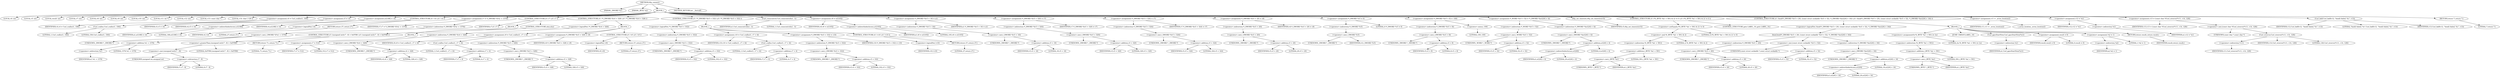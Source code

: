 digraph tftp_connect {  
"1000112" [label = "(METHOD,tftp_connect)" ]
"1000113" [label = "(PARAM,_DWORD *a1)" ]
"1000114" [label = "(PARAM,_BYTE *a2)" ]
"1000115" [label = "(BLOCK,,)" ]
"1000116" [label = "(LOCAL,v4: int)" ]
"1000117" [label = "(LOCAL,v5: int)" ]
"1000118" [label = "(LOCAL,result: int)" ]
"1000119" [label = "(LOCAL,v7: int)" ]
"1000120" [label = "(LOCAL,v8: int)" ]
"1000121" [label = "(LOCAL,v9: int)" ]
"1000122" [label = "(LOCAL,v10: int)" ]
"1000123" [label = "(LOCAL,v11: int *)" ]
"1000124" [label = "(LOCAL,v12: int)" ]
"1000125" [label = "(LOCAL,v13: const char *)" ]
"1000126" [label = "(LOCAL,v14: char [ 128 ])" ]
"1000127" [label = "(<operator>.assignment,v4 = Curl_ccalloc(1, 336))" ]
"1000128" [label = "(IDENTIFIER,v4,v4 = Curl_ccalloc(1, 336))" ]
"1000129" [label = "(Curl_ccalloc,Curl_ccalloc(1, 336))" ]
"1000130" [label = "(LITERAL,1,Curl_ccalloc(1, 336))" ]
"1000131" [label = "(LITERAL,336,Curl_ccalloc(1, 336))" ]
"1000132" [label = "(<operator>.assignment,v5 = v4)" ]
"1000133" [label = "(IDENTIFIER,v5,v5 = v4)" ]
"1000134" [label = "(IDENTIFIER,v4,v5 = v4)" ]
"1000135" [label = "(<operator>.assignment,a1[188] = v4)" ]
"1000136" [label = "(<operator>.indirectIndexAccess,a1[188])" ]
"1000137" [label = "(IDENTIFIER,a1,a1[188] = v4)" ]
"1000138" [label = "(LITERAL,188,a1[188] = v4)" ]
"1000139" [label = "(IDENTIFIER,v4,a1[188] = v4)" ]
"1000140" [label = "(CONTROL_STRUCTURE,if ( !v4 ),if ( !v4 ))" ]
"1000141" [label = "(<operator>.logicalNot,!v4)" ]
"1000142" [label = "(IDENTIFIER,v4,!v4)" ]
"1000143" [label = "(RETURN,return 27;,return 27;)" ]
"1000144" [label = "(LITERAL,27,return 27;)" ]
"1000145" [label = "(<operator>.assignment,v7 = *(_DWORD *)(*a1 + 1576))" ]
"1000146" [label = "(IDENTIFIER,v7,v7 = *(_DWORD *)(*a1 + 1576))" ]
"1000147" [label = "(<operator>.indirection,*(_DWORD *)(*a1 + 1576))" ]
"1000148" [label = "(<operator>.cast,(_DWORD *)(*a1 + 1576))" ]
"1000149" [label = "(UNKNOWN,_DWORD *,_DWORD *)" ]
"1000150" [label = "(<operator>.addition,*a1 + 1576)" ]
"1000151" [label = "(<operator>.indirection,*a1)" ]
"1000152" [label = "(IDENTIFIER,a1,*a1 + 1576)" ]
"1000153" [label = "(LITERAL,1576,*a1 + 1576)" ]
"1000154" [label = "(CONTROL_STRUCTURE,if ( v7 ),if ( v7 ))" ]
"1000155" [label = "(IDENTIFIER,v7,if ( v7 ))" ]
"1000156" [label = "(BLOCK,,)" ]
"1000157" [label = "(CONTROL_STRUCTURE,if ( (unsigned int)(v7 - 8) > 0xFFB0 ),if ( (unsigned int)(v7 - 8) > 0xFFB0 ))" ]
"1000158" [label = "(<operator>.greaterThan,(unsigned int)(v7 - 8) > 0xFFB0)" ]
"1000159" [label = "(<operator>.cast,(unsigned int)(v7 - 8))" ]
"1000160" [label = "(UNKNOWN,unsigned int,unsigned int)" ]
"1000161" [label = "(<operator>.subtraction,v7 - 8)" ]
"1000162" [label = "(IDENTIFIER,v7,v7 - 8)" ]
"1000163" [label = "(LITERAL,8,v7 - 8)" ]
"1000164" [label = "(LITERAL,0xFFB0,(unsigned int)(v7 - 8) > 0xFFB0)" ]
"1000165" [label = "(RETURN,return 71;,return 71;)" ]
"1000166" [label = "(LITERAL,71,return 71;)" ]
"1000167" [label = "(CONTROL_STRUCTURE,else,else)" ]
"1000168" [label = "(BLOCK,,)" ]
"1000169" [label = "(<operator>.assignment,v7 = 512)" ]
"1000170" [label = "(IDENTIFIER,v7,v7 = 512)" ]
"1000171" [label = "(LITERAL,512,v7 = 512)" ]
"1000172" [label = "(CONTROL_STRUCTURE,if ( !*(_DWORD *)(v4 + 328) ),if ( !*(_DWORD *)(v4 + 328) ))" ]
"1000173" [label = "(<operator>.logicalNot,!*(_DWORD *)(v4 + 328))" ]
"1000174" [label = "(<operator>.indirection,*(_DWORD *)(v4 + 328))" ]
"1000175" [label = "(<operator>.cast,(_DWORD *)(v4 + 328))" ]
"1000176" [label = "(UNKNOWN,_DWORD *,_DWORD *)" ]
"1000177" [label = "(<operator>.addition,v4 + 328)" ]
"1000178" [label = "(IDENTIFIER,v4,v4 + 328)" ]
"1000179" [label = "(LITERAL,328,v4 + 328)" ]
"1000180" [label = "(BLOCK,,)" ]
"1000181" [label = "(<operator>.assignment,v9 = Curl_ccalloc(1, v7 + 4))" ]
"1000182" [label = "(IDENTIFIER,v9,v9 = Curl_ccalloc(1, v7 + 4))" ]
"1000183" [label = "(Curl_ccalloc,Curl_ccalloc(1, v7 + 4))" ]
"1000184" [label = "(LITERAL,1,Curl_ccalloc(1, v7 + 4))" ]
"1000185" [label = "(<operator>.addition,v7 + 4)" ]
"1000186" [label = "(IDENTIFIER,v7,v7 + 4)" ]
"1000187" [label = "(LITERAL,4,v7 + 4)" ]
"1000188" [label = "(<operator>.assignment,*(_DWORD *)(v5 + 328) = v9)" ]
"1000189" [label = "(<operator>.indirection,*(_DWORD *)(v5 + 328))" ]
"1000190" [label = "(<operator>.cast,(_DWORD *)(v5 + 328))" ]
"1000191" [label = "(UNKNOWN,_DWORD *,_DWORD *)" ]
"1000192" [label = "(<operator>.addition,v5 + 328)" ]
"1000193" [label = "(IDENTIFIER,v5,v5 + 328)" ]
"1000194" [label = "(LITERAL,328,v5 + 328)" ]
"1000195" [label = "(IDENTIFIER,v9,*(_DWORD *)(v5 + 328) = v9)" ]
"1000196" [label = "(CONTROL_STRUCTURE,if ( !v9 ),if ( !v9 ))" ]
"1000197" [label = "(<operator>.logicalNot,!v9)" ]
"1000198" [label = "(IDENTIFIER,v9,!v9)" ]
"1000199" [label = "(RETURN,return 27;,return 27;)" ]
"1000200" [label = "(LITERAL,27,return 27;)" ]
"1000201" [label = "(CONTROL_STRUCTURE,if ( !*(_DWORD *)(v5 + 332) ),if ( !*(_DWORD *)(v5 + 332) ))" ]
"1000202" [label = "(<operator>.logicalNot,!*(_DWORD *)(v5 + 332))" ]
"1000203" [label = "(<operator>.indirection,*(_DWORD *)(v5 + 332))" ]
"1000204" [label = "(<operator>.cast,(_DWORD *)(v5 + 332))" ]
"1000205" [label = "(UNKNOWN,_DWORD *,_DWORD *)" ]
"1000206" [label = "(<operator>.addition,v5 + 332)" ]
"1000207" [label = "(IDENTIFIER,v5,v5 + 332)" ]
"1000208" [label = "(LITERAL,332,v5 + 332)" ]
"1000209" [label = "(BLOCK,,)" ]
"1000210" [label = "(<operator>.assignment,v10 = Curl_ccalloc(1, v7 + 4))" ]
"1000211" [label = "(IDENTIFIER,v10,v10 = Curl_ccalloc(1, v7 + 4))" ]
"1000212" [label = "(Curl_ccalloc,Curl_ccalloc(1, v7 + 4))" ]
"1000213" [label = "(LITERAL,1,Curl_ccalloc(1, v7 + 4))" ]
"1000214" [label = "(<operator>.addition,v7 + 4)" ]
"1000215" [label = "(IDENTIFIER,v7,v7 + 4)" ]
"1000216" [label = "(LITERAL,4,v7 + 4)" ]
"1000217" [label = "(<operator>.assignment,*(_DWORD *)(v5 + 332) = v10)" ]
"1000218" [label = "(<operator>.indirection,*(_DWORD *)(v5 + 332))" ]
"1000219" [label = "(<operator>.cast,(_DWORD *)(v5 + 332))" ]
"1000220" [label = "(UNKNOWN,_DWORD *,_DWORD *)" ]
"1000221" [label = "(<operator>.addition,v5 + 332)" ]
"1000222" [label = "(IDENTIFIER,v5,v5 + 332)" ]
"1000223" [label = "(LITERAL,332,v5 + 332)" ]
"1000224" [label = "(IDENTIFIER,v10,*(_DWORD *)(v5 + 332) = v10)" ]
"1000225" [label = "(CONTROL_STRUCTURE,if ( !v10 ),if ( !v10 ))" ]
"1000226" [label = "(<operator>.logicalNot,!v10)" ]
"1000227" [label = "(IDENTIFIER,v10,!v10)" ]
"1000228" [label = "(RETURN,return 27;,return 27;)" ]
"1000229" [label = "(LITERAL,27,return 27;)" ]
"1000230" [label = "(Curl_conncontrol,Curl_conncontrol(a1, 1))" ]
"1000231" [label = "(IDENTIFIER,a1,Curl_conncontrol(a1, 1))" ]
"1000232" [label = "(LITERAL,1,Curl_conncontrol(a1, 1))" ]
"1000233" [label = "(<operator>.assignment,v8 = a1[105])" ]
"1000234" [label = "(IDENTIFIER,v8,v8 = a1[105])" ]
"1000235" [label = "(<operator>.indirectIndexAccess,a1[105])" ]
"1000236" [label = "(IDENTIFIER,a1,v8 = a1[105])" ]
"1000237" [label = "(LITERAL,105,v8 = a1[105])" ]
"1000238" [label = "(<operator>.assignment,*(_DWORD *)(v5 + 16) = a1)" ]
"1000239" [label = "(<operator>.indirection,*(_DWORD *)(v5 + 16))" ]
"1000240" [label = "(<operator>.cast,(_DWORD *)(v5 + 16))" ]
"1000241" [label = "(UNKNOWN,_DWORD *,_DWORD *)" ]
"1000242" [label = "(<operator>.addition,v5 + 16)" ]
"1000243" [label = "(IDENTIFIER,v5,v5 + 16)" ]
"1000244" [label = "(LITERAL,16,v5 + 16)" ]
"1000245" [label = "(IDENTIFIER,a1,*(_DWORD *)(v5 + 16) = a1)" ]
"1000246" [label = "(<operator>.assignment,*(_DWORD *)(v5 + 320) = v7)" ]
"1000247" [label = "(<operator>.indirection,*(_DWORD *)(v5 + 320))" ]
"1000248" [label = "(<operator>.cast,(_DWORD *)(v5 + 320))" ]
"1000249" [label = "(UNKNOWN,_DWORD *,_DWORD *)" ]
"1000250" [label = "(<operator>.addition,v5 + 320)" ]
"1000251" [label = "(IDENTIFIER,v5,v5 + 320)" ]
"1000252" [label = "(LITERAL,320,v5 + 320)" ]
"1000253" [label = "(IDENTIFIER,v7,*(_DWORD *)(v5 + 320) = v7)" ]
"1000254" [label = "(<operator>.assignment,*(_DWORD *)(v5 + 324) = v7)" ]
"1000255" [label = "(<operator>.indirection,*(_DWORD *)(v5 + 324))" ]
"1000256" [label = "(<operator>.cast,(_DWORD *)(v5 + 324))" ]
"1000257" [label = "(UNKNOWN,_DWORD *,_DWORD *)" ]
"1000258" [label = "(<operator>.addition,v5 + 324)" ]
"1000259" [label = "(IDENTIFIER,v5,v5 + 324)" ]
"1000260" [label = "(LITERAL,324,v5 + 324)" ]
"1000261" [label = "(IDENTIFIER,v7,*(_DWORD *)(v5 + 324) = v7)" ]
"1000262" [label = "(<operator>.assignment,*(_DWORD *)(v5 + 20) = v8)" ]
"1000263" [label = "(<operator>.indirection,*(_DWORD *)(v5 + 20))" ]
"1000264" [label = "(<operator>.cast,(_DWORD *)(v5 + 20))" ]
"1000265" [label = "(UNKNOWN,_DWORD *,_DWORD *)" ]
"1000266" [label = "(<operator>.addition,v5 + 20)" ]
"1000267" [label = "(IDENTIFIER,v5,v5 + 20)" ]
"1000268" [label = "(LITERAL,20,v5 + 20)" ]
"1000269" [label = "(IDENTIFIER,v8,*(_DWORD *)(v5 + 20) = v8)" ]
"1000270" [label = "(<operator>.assignment,*(_DWORD *)v5 = 0)" ]
"1000271" [label = "(<operator>.indirection,*(_DWORD *)v5)" ]
"1000272" [label = "(<operator>.cast,(_DWORD *)v5)" ]
"1000273" [label = "(UNKNOWN,_DWORD *,_DWORD *)" ]
"1000274" [label = "(IDENTIFIER,v5,(_DWORD *)v5)" ]
"1000275" [label = "(LITERAL,0,*(_DWORD *)v5 = 0)" ]
"1000276" [label = "(<operator>.assignment,*(_DWORD *)(v5 + 8) = -100)" ]
"1000277" [label = "(<operator>.indirection,*(_DWORD *)(v5 + 8))" ]
"1000278" [label = "(<operator>.cast,(_DWORD *)(v5 + 8))" ]
"1000279" [label = "(UNKNOWN,_DWORD *,_DWORD *)" ]
"1000280" [label = "(<operator>.addition,v5 + 8)" ]
"1000281" [label = "(IDENTIFIER,v5,v5 + 8)" ]
"1000282" [label = "(LITERAL,8,v5 + 8)" ]
"1000283" [label = "(<operator>.minus,-100)" ]
"1000284" [label = "(LITERAL,100,-100)" ]
"1000285" [label = "(<operator>.assignment,*(_WORD *)(v5 + 52) = *(_DWORD *)(a1[20] + 4))" ]
"1000286" [label = "(<operator>.indirection,*(_WORD *)(v5 + 52))" ]
"1000287" [label = "(<operator>.cast,(_WORD *)(v5 + 52))" ]
"1000288" [label = "(UNKNOWN,_WORD *,_WORD *)" ]
"1000289" [label = "(<operator>.addition,v5 + 52)" ]
"1000290" [label = "(IDENTIFIER,v5,v5 + 52)" ]
"1000291" [label = "(LITERAL,52,v5 + 52)" ]
"1000292" [label = "(<operator>.indirection,*(_DWORD *)(a1[20] + 4))" ]
"1000293" [label = "(<operator>.cast,(_DWORD *)(a1[20] + 4))" ]
"1000294" [label = "(UNKNOWN,_DWORD *,_DWORD *)" ]
"1000295" [label = "(<operator>.addition,a1[20] + 4)" ]
"1000296" [label = "(<operator>.indirectIndexAccess,a1[20])" ]
"1000297" [label = "(IDENTIFIER,a1,a1[20] + 4)" ]
"1000298" [label = "(LITERAL,20,a1[20] + 4)" ]
"1000299" [label = "(LITERAL,4,a1[20] + 4)" ]
"1000300" [label = "(tftp_set_timeouts,tftp_set_timeouts(v5))" ]
"1000301" [label = "(IDENTIFIER,v5,tftp_set_timeouts(v5))" ]
"1000302" [label = "(CONTROL_STRUCTURE,if ( (*((_BYTE *)a1 + 591) & 2) != 0 ),if ( (*((_BYTE *)a1 + 591) & 2) != 0 ))" ]
"1000303" [label = "(<operator>.notEquals,(*((_BYTE *)a1 + 591) & 2) != 0)" ]
"1000304" [label = "(<operator>.and,*((_BYTE *)a1 + 591) & 2)" ]
"1000305" [label = "(<operator>.indirection,*((_BYTE *)a1 + 591))" ]
"1000306" [label = "(<operator>.addition,(_BYTE *)a1 + 591)" ]
"1000307" [label = "(<operator>.cast,(_BYTE *)a1)" ]
"1000308" [label = "(UNKNOWN,_BYTE *,_BYTE *)" ]
"1000309" [label = "(IDENTIFIER,a1,(_BYTE *)a1)" ]
"1000310" [label = "(LITERAL,591,(_BYTE *)a1 + 591)" ]
"1000311" [label = "(LITERAL,2,*((_BYTE *)a1 + 591) & 2)" ]
"1000312" [label = "(LITERAL,0,(*((_BYTE *)a1 + 591) & 2) != 0)" ]
"1000313" [label = "(CONTROL_STRUCTURE,goto LABEL_10;,goto LABEL_10;)" ]
"1000314" [label = "(CONTROL_STRUCTURE,if ( !bind(*(_DWORD *)(v5 + 20), (const struct sockaddr *)(v5 + 52), *(_DWORD *)(a1[20] + 16)) ),if ( !bind(*(_DWORD *)(v5 + 20), (const struct sockaddr *)(v5 + 52), *(_DWORD *)(a1[20] + 16)) ))" ]
"1000315" [label = "(<operator>.logicalNot,!bind(*(_DWORD *)(v5 + 20), (const struct sockaddr *)(v5 + 52), *(_DWORD *)(a1[20] + 16)))" ]
"1000316" [label = "(bind,bind(*(_DWORD *)(v5 + 20), (const struct sockaddr *)(v5 + 52), *(_DWORD *)(a1[20] + 16)))" ]
"1000317" [label = "(<operator>.indirection,*(_DWORD *)(v5 + 20))" ]
"1000318" [label = "(<operator>.cast,(_DWORD *)(v5 + 20))" ]
"1000319" [label = "(UNKNOWN,_DWORD *,_DWORD *)" ]
"1000320" [label = "(<operator>.addition,v5 + 20)" ]
"1000321" [label = "(IDENTIFIER,v5,v5 + 20)" ]
"1000322" [label = "(LITERAL,20,v5 + 20)" ]
"1000323" [label = "(<operator>.cast,(const struct sockaddr *)(v5 + 52))" ]
"1000324" [label = "(UNKNOWN,const struct sockaddr *,const struct sockaddr *)" ]
"1000325" [label = "(<operator>.addition,v5 + 52)" ]
"1000326" [label = "(IDENTIFIER,v5,v5 + 52)" ]
"1000327" [label = "(LITERAL,52,v5 + 52)" ]
"1000328" [label = "(<operator>.indirection,*(_DWORD *)(a1[20] + 16))" ]
"1000329" [label = "(<operator>.cast,(_DWORD *)(a1[20] + 16))" ]
"1000330" [label = "(UNKNOWN,_DWORD *,_DWORD *)" ]
"1000331" [label = "(<operator>.addition,a1[20] + 16)" ]
"1000332" [label = "(<operator>.indirectIndexAccess,a1[20])" ]
"1000333" [label = "(IDENTIFIER,a1,a1[20] + 16)" ]
"1000334" [label = "(LITERAL,20,a1[20] + 16)" ]
"1000335" [label = "(LITERAL,16,a1[20] + 16)" ]
"1000336" [label = "(BLOCK,,)" ]
"1000337" [label = "(<operators>.assignmentOr,*((_BYTE *)a1 + 591) |= 2u)" ]
"1000338" [label = "(<operator>.indirection,*((_BYTE *)a1 + 591))" ]
"1000339" [label = "(<operator>.addition,(_BYTE *)a1 + 591)" ]
"1000340" [label = "(<operator>.cast,(_BYTE *)a1)" ]
"1000341" [label = "(UNKNOWN,_BYTE *,_BYTE *)" ]
"1000342" [label = "(IDENTIFIER,a1,(_BYTE *)a1)" ]
"1000343" [label = "(LITERAL,591,(_BYTE *)a1 + 591)" ]
"1000344" [label = "(LITERAL,2u,*((_BYTE *)a1 + 591) |= 2u)" ]
"1000345" [label = "(JUMP_TARGET,LABEL_10)" ]
"1000346" [label = "(Curl_pgrsStartNow,Curl_pgrsStartNow(*a1))" ]
"1000347" [label = "(<operator>.indirection,*a1)" ]
"1000348" [label = "(IDENTIFIER,a1,Curl_pgrsStartNow(*a1))" ]
"1000349" [label = "(<operator>.assignment,result = 0)" ]
"1000350" [label = "(IDENTIFIER,result,result = 0)" ]
"1000351" [label = "(LITERAL,0,result = 0)" ]
"1000352" [label = "(<operator>.assignment,*a2 = 1)" ]
"1000353" [label = "(<operator>.indirection,*a2)" ]
"1000354" [label = "(IDENTIFIER,a2,*a2 = 1)" ]
"1000355" [label = "(LITERAL,1,*a2 = 1)" ]
"1000356" [label = "(RETURN,return result;,return result;)" ]
"1000357" [label = "(IDENTIFIER,result,return result;)" ]
"1000358" [label = "(<operator>.assignment,v11 = _errno_location())" ]
"1000359" [label = "(IDENTIFIER,v11,v11 = _errno_location())" ]
"1000360" [label = "(_errno_location,_errno_location())" ]
"1000361" [label = "(<operator>.assignment,v12 = *a1)" ]
"1000362" [label = "(IDENTIFIER,v12,v12 = *a1)" ]
"1000363" [label = "(<operator>.indirection,*a1)" ]
"1000364" [label = "(IDENTIFIER,a1,v12 = *a1)" ]
"1000365" [label = "(<operator>.assignment,v13 = (const char *)Curl_strerror(*v11, v14, 128))" ]
"1000366" [label = "(IDENTIFIER,v13,v13 = (const char *)Curl_strerror(*v11, v14, 128))" ]
"1000367" [label = "(<operator>.cast,(const char *)Curl_strerror(*v11, v14, 128))" ]
"1000368" [label = "(UNKNOWN,const char *,const char *)" ]
"1000369" [label = "(Curl_strerror,Curl_strerror(*v11, v14, 128))" ]
"1000370" [label = "(<operator>.indirection,*v11)" ]
"1000371" [label = "(IDENTIFIER,v11,Curl_strerror(*v11, v14, 128))" ]
"1000372" [label = "(IDENTIFIER,v14,Curl_strerror(*v11, v14, 128))" ]
"1000373" [label = "(LITERAL,128,Curl_strerror(*v11, v14, 128))" ]
"1000374" [label = "(Curl_failf,Curl_failf(v12, \"bind() failed; %s\", v13))" ]
"1000375" [label = "(IDENTIFIER,v12,Curl_failf(v12, \"bind() failed; %s\", v13))" ]
"1000376" [label = "(LITERAL,\"bind() failed; %s\",Curl_failf(v12, \"bind() failed; %s\", v13))" ]
"1000377" [label = "(IDENTIFIER,v13,Curl_failf(v12, \"bind() failed; %s\", v13))" ]
"1000378" [label = "(RETURN,return 7;,return 7;)" ]
"1000379" [label = "(LITERAL,7,return 7;)" ]
"1000380" [label = "(METHOD_RETURN,int __fastcall)" ]
  "1000112" -> "1000113" 
  "1000112" -> "1000114" 
  "1000112" -> "1000115" 
  "1000112" -> "1000380" 
  "1000115" -> "1000116" 
  "1000115" -> "1000117" 
  "1000115" -> "1000118" 
  "1000115" -> "1000119" 
  "1000115" -> "1000120" 
  "1000115" -> "1000121" 
  "1000115" -> "1000122" 
  "1000115" -> "1000123" 
  "1000115" -> "1000124" 
  "1000115" -> "1000125" 
  "1000115" -> "1000126" 
  "1000115" -> "1000127" 
  "1000115" -> "1000132" 
  "1000115" -> "1000135" 
  "1000115" -> "1000140" 
  "1000115" -> "1000145" 
  "1000115" -> "1000154" 
  "1000115" -> "1000172" 
  "1000115" -> "1000201" 
  "1000115" -> "1000230" 
  "1000115" -> "1000233" 
  "1000115" -> "1000238" 
  "1000115" -> "1000246" 
  "1000115" -> "1000254" 
  "1000115" -> "1000262" 
  "1000115" -> "1000270" 
  "1000115" -> "1000276" 
  "1000115" -> "1000285" 
  "1000115" -> "1000300" 
  "1000115" -> "1000302" 
  "1000115" -> "1000314" 
  "1000115" -> "1000358" 
  "1000115" -> "1000361" 
  "1000115" -> "1000365" 
  "1000115" -> "1000374" 
  "1000115" -> "1000378" 
  "1000127" -> "1000128" 
  "1000127" -> "1000129" 
  "1000129" -> "1000130" 
  "1000129" -> "1000131" 
  "1000132" -> "1000133" 
  "1000132" -> "1000134" 
  "1000135" -> "1000136" 
  "1000135" -> "1000139" 
  "1000136" -> "1000137" 
  "1000136" -> "1000138" 
  "1000140" -> "1000141" 
  "1000140" -> "1000143" 
  "1000141" -> "1000142" 
  "1000143" -> "1000144" 
  "1000145" -> "1000146" 
  "1000145" -> "1000147" 
  "1000147" -> "1000148" 
  "1000148" -> "1000149" 
  "1000148" -> "1000150" 
  "1000150" -> "1000151" 
  "1000150" -> "1000153" 
  "1000151" -> "1000152" 
  "1000154" -> "1000155" 
  "1000154" -> "1000156" 
  "1000154" -> "1000167" 
  "1000156" -> "1000157" 
  "1000157" -> "1000158" 
  "1000157" -> "1000165" 
  "1000158" -> "1000159" 
  "1000158" -> "1000164" 
  "1000159" -> "1000160" 
  "1000159" -> "1000161" 
  "1000161" -> "1000162" 
  "1000161" -> "1000163" 
  "1000165" -> "1000166" 
  "1000167" -> "1000168" 
  "1000168" -> "1000169" 
  "1000169" -> "1000170" 
  "1000169" -> "1000171" 
  "1000172" -> "1000173" 
  "1000172" -> "1000180" 
  "1000173" -> "1000174" 
  "1000174" -> "1000175" 
  "1000175" -> "1000176" 
  "1000175" -> "1000177" 
  "1000177" -> "1000178" 
  "1000177" -> "1000179" 
  "1000180" -> "1000181" 
  "1000180" -> "1000188" 
  "1000180" -> "1000196" 
  "1000181" -> "1000182" 
  "1000181" -> "1000183" 
  "1000183" -> "1000184" 
  "1000183" -> "1000185" 
  "1000185" -> "1000186" 
  "1000185" -> "1000187" 
  "1000188" -> "1000189" 
  "1000188" -> "1000195" 
  "1000189" -> "1000190" 
  "1000190" -> "1000191" 
  "1000190" -> "1000192" 
  "1000192" -> "1000193" 
  "1000192" -> "1000194" 
  "1000196" -> "1000197" 
  "1000196" -> "1000199" 
  "1000197" -> "1000198" 
  "1000199" -> "1000200" 
  "1000201" -> "1000202" 
  "1000201" -> "1000209" 
  "1000202" -> "1000203" 
  "1000203" -> "1000204" 
  "1000204" -> "1000205" 
  "1000204" -> "1000206" 
  "1000206" -> "1000207" 
  "1000206" -> "1000208" 
  "1000209" -> "1000210" 
  "1000209" -> "1000217" 
  "1000209" -> "1000225" 
  "1000210" -> "1000211" 
  "1000210" -> "1000212" 
  "1000212" -> "1000213" 
  "1000212" -> "1000214" 
  "1000214" -> "1000215" 
  "1000214" -> "1000216" 
  "1000217" -> "1000218" 
  "1000217" -> "1000224" 
  "1000218" -> "1000219" 
  "1000219" -> "1000220" 
  "1000219" -> "1000221" 
  "1000221" -> "1000222" 
  "1000221" -> "1000223" 
  "1000225" -> "1000226" 
  "1000225" -> "1000228" 
  "1000226" -> "1000227" 
  "1000228" -> "1000229" 
  "1000230" -> "1000231" 
  "1000230" -> "1000232" 
  "1000233" -> "1000234" 
  "1000233" -> "1000235" 
  "1000235" -> "1000236" 
  "1000235" -> "1000237" 
  "1000238" -> "1000239" 
  "1000238" -> "1000245" 
  "1000239" -> "1000240" 
  "1000240" -> "1000241" 
  "1000240" -> "1000242" 
  "1000242" -> "1000243" 
  "1000242" -> "1000244" 
  "1000246" -> "1000247" 
  "1000246" -> "1000253" 
  "1000247" -> "1000248" 
  "1000248" -> "1000249" 
  "1000248" -> "1000250" 
  "1000250" -> "1000251" 
  "1000250" -> "1000252" 
  "1000254" -> "1000255" 
  "1000254" -> "1000261" 
  "1000255" -> "1000256" 
  "1000256" -> "1000257" 
  "1000256" -> "1000258" 
  "1000258" -> "1000259" 
  "1000258" -> "1000260" 
  "1000262" -> "1000263" 
  "1000262" -> "1000269" 
  "1000263" -> "1000264" 
  "1000264" -> "1000265" 
  "1000264" -> "1000266" 
  "1000266" -> "1000267" 
  "1000266" -> "1000268" 
  "1000270" -> "1000271" 
  "1000270" -> "1000275" 
  "1000271" -> "1000272" 
  "1000272" -> "1000273" 
  "1000272" -> "1000274" 
  "1000276" -> "1000277" 
  "1000276" -> "1000283" 
  "1000277" -> "1000278" 
  "1000278" -> "1000279" 
  "1000278" -> "1000280" 
  "1000280" -> "1000281" 
  "1000280" -> "1000282" 
  "1000283" -> "1000284" 
  "1000285" -> "1000286" 
  "1000285" -> "1000292" 
  "1000286" -> "1000287" 
  "1000287" -> "1000288" 
  "1000287" -> "1000289" 
  "1000289" -> "1000290" 
  "1000289" -> "1000291" 
  "1000292" -> "1000293" 
  "1000293" -> "1000294" 
  "1000293" -> "1000295" 
  "1000295" -> "1000296" 
  "1000295" -> "1000299" 
  "1000296" -> "1000297" 
  "1000296" -> "1000298" 
  "1000300" -> "1000301" 
  "1000302" -> "1000303" 
  "1000302" -> "1000313" 
  "1000303" -> "1000304" 
  "1000303" -> "1000312" 
  "1000304" -> "1000305" 
  "1000304" -> "1000311" 
  "1000305" -> "1000306" 
  "1000306" -> "1000307" 
  "1000306" -> "1000310" 
  "1000307" -> "1000308" 
  "1000307" -> "1000309" 
  "1000314" -> "1000315" 
  "1000314" -> "1000336" 
  "1000315" -> "1000316" 
  "1000316" -> "1000317" 
  "1000316" -> "1000323" 
  "1000316" -> "1000328" 
  "1000317" -> "1000318" 
  "1000318" -> "1000319" 
  "1000318" -> "1000320" 
  "1000320" -> "1000321" 
  "1000320" -> "1000322" 
  "1000323" -> "1000324" 
  "1000323" -> "1000325" 
  "1000325" -> "1000326" 
  "1000325" -> "1000327" 
  "1000328" -> "1000329" 
  "1000329" -> "1000330" 
  "1000329" -> "1000331" 
  "1000331" -> "1000332" 
  "1000331" -> "1000335" 
  "1000332" -> "1000333" 
  "1000332" -> "1000334" 
  "1000336" -> "1000337" 
  "1000336" -> "1000345" 
  "1000336" -> "1000346" 
  "1000336" -> "1000349" 
  "1000336" -> "1000352" 
  "1000336" -> "1000356" 
  "1000337" -> "1000338" 
  "1000337" -> "1000344" 
  "1000338" -> "1000339" 
  "1000339" -> "1000340" 
  "1000339" -> "1000343" 
  "1000340" -> "1000341" 
  "1000340" -> "1000342" 
  "1000346" -> "1000347" 
  "1000347" -> "1000348" 
  "1000349" -> "1000350" 
  "1000349" -> "1000351" 
  "1000352" -> "1000353" 
  "1000352" -> "1000355" 
  "1000353" -> "1000354" 
  "1000356" -> "1000357" 
  "1000358" -> "1000359" 
  "1000358" -> "1000360" 
  "1000361" -> "1000362" 
  "1000361" -> "1000363" 
  "1000363" -> "1000364" 
  "1000365" -> "1000366" 
  "1000365" -> "1000367" 
  "1000367" -> "1000368" 
  "1000367" -> "1000369" 
  "1000369" -> "1000370" 
  "1000369" -> "1000372" 
  "1000369" -> "1000373" 
  "1000370" -> "1000371" 
  "1000374" -> "1000375" 
  "1000374" -> "1000376" 
  "1000374" -> "1000377" 
  "1000378" -> "1000379" 
}
